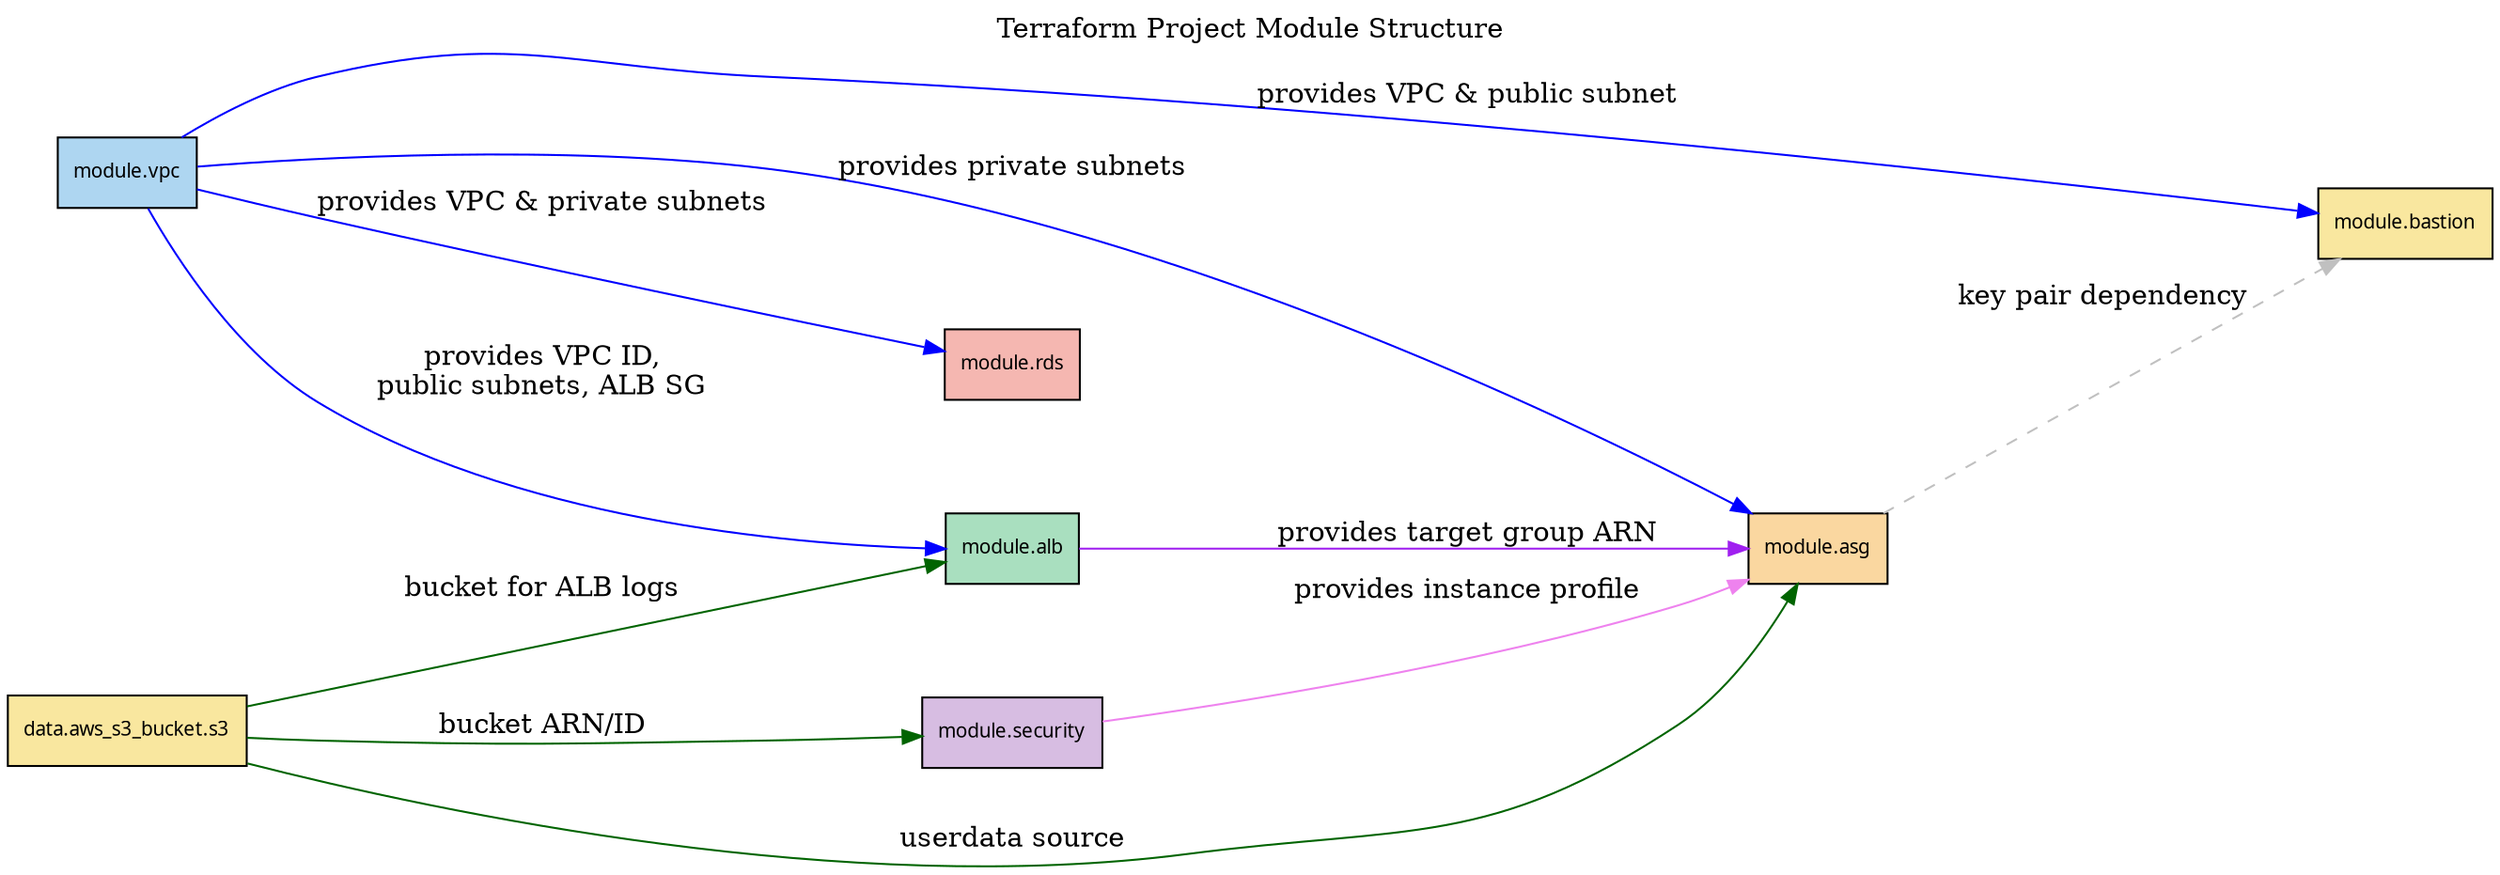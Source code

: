 digraph ModuleStructure {
  // Global graph settings
  rankdir=LR;
  splines=true;
  nodesep=0.8;
  ranksep=1.0;
  labelloc="t";
  label="Terraform Project Module Structure";

  // Default node style
  node [shape=box, style=filled, fontname="sans-serif", fontsize=10, fillcolor="#ECF0F1"];

  // Data resource node (external)
  "data.aws_s3_bucket.s3" [label="data.aws_s3_bucket.s3", fillcolor="#F9E79F"];

  // Module nodes
  "module.vpc"      [label="module.vpc", fillcolor="#AED6F1"];
  "module.alb"      [label="module.alb", fillcolor="#A9DFBF"];
  "module.asg"      [label="module.asg", fillcolor="#FAD7A0"];
  "module.rds"      [label="module.rds", fillcolor="#F5B7B1"];
  "module.security" [label="module.security", fillcolor="#D7BDE2"];
  "module.bastion"  [label="module.bastion", fillcolor="#F9E79F"];

  // Edges with descriptive labels
  // VPC provides networking information to ALB, ASG, RDS, and Bastion
  "module.vpc" -> "module.alb" [label="provides VPC ID,\npublic subnets, ALB SG", color=blue];
  "module.vpc" -> "module.asg" [label="provides private subnets", color=blue];
  "module.vpc" -> "module.rds" [label="provides VPC & private subnets", color=blue];
  "module.vpc" -> "module.bastion" [label="provides VPC & public subnet", color=blue];

  // Data S3 Bucket for shared files and logging
  "data.aws_s3_bucket.s3" -> "module.alb" [label="bucket for ALB logs", color=darkgreen];
  "data.aws_s3_bucket.s3" -> "module.asg" [label="userdata source", color=darkgreen];
  "data.aws_s3_bucket.s3" -> "module.security" [label="bucket ARN/ID", color=darkgreen];

  // ALB target group used by ASG
  "module.alb" -> "module.asg" [label="provides target group ARN", color=purple];

  // Security module provides IAM and instance profile for ASG instances
  "module.security" -> "module.asg" [label="provides instance profile", color=violet];

  // Bastion uses key pair from ASG (dashed to indicate a soft dependency)
  "module.asg" -> "module.bastion" [label="key pair dependency", style=dashed, color=gray];
}
